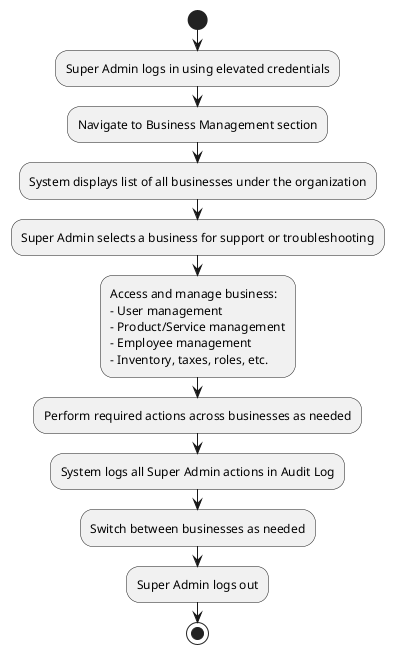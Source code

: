 @startuml SuperAdminAccessBPMN
start

:Super Admin logs in using elevated credentials;

:Navigate to Business Management section;

:System displays list of all businesses under the organization;

:Super Admin selects a business for support or troubleshooting;

:Access and manage business:
- User management
- Product/Service management
- Employee management
- Inventory, taxes, roles, etc.;

:Perform required actions across businesses as needed;

:System logs all Super Admin actions in Audit Log;

:Switch between businesses as needed;

:Super Admin logs out;

stop
@enduml
